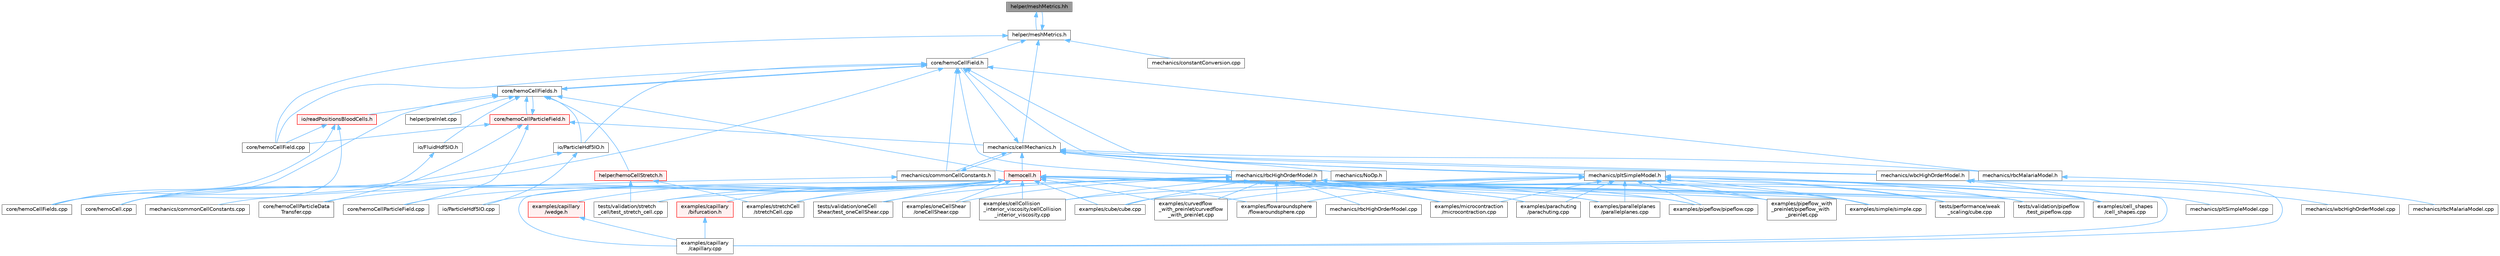 digraph "helper/meshMetrics.hh"
{
 // LATEX_PDF_SIZE
  bgcolor="transparent";
  edge [fontname=Helvetica,fontsize=10,labelfontname=Helvetica,labelfontsize=10];
  node [fontname=Helvetica,fontsize=10,shape=box,height=0.2,width=0.4];
  Node1 [id="Node000001",label="helper/meshMetrics.hh",height=0.2,width=0.4,color="gray40", fillcolor="grey60", style="filled", fontcolor="black",tooltip=" "];
  Node1 -> Node2 [id="edge1_Node000001_Node000002",dir="back",color="steelblue1",style="solid",tooltip=" "];
  Node2 [id="Node000002",label="helper/meshMetrics.h",height=0.2,width=0.4,color="grey40", fillcolor="white", style="filled",URL="$meshMetrics_8h.html",tooltip=" "];
  Node2 -> Node3 [id="edge2_Node000002_Node000003",dir="back",color="steelblue1",style="solid",tooltip=" "];
  Node3 [id="Node000003",label="core/hemoCellField.cpp",height=0.2,width=0.4,color="grey40", fillcolor="white", style="filled",URL="$hemoCellField_8cpp.html",tooltip=" "];
  Node2 -> Node4 [id="edge3_Node000002_Node000004",dir="back",color="steelblue1",style="solid",tooltip=" "];
  Node4 [id="Node000004",label="core/hemoCellField.h",height=0.2,width=0.4,color="grey40", fillcolor="white", style="filled",URL="$hemoCellField_8h.html",tooltip=" "];
  Node4 -> Node5 [id="edge4_Node000004_Node000005",dir="back",color="steelblue1",style="solid",tooltip=" "];
  Node5 [id="Node000005",label="core/hemoCell.cpp",height=0.2,width=0.4,color="grey40", fillcolor="white", style="filled",URL="$hemoCell_8cpp.html",tooltip=" "];
  Node4 -> Node3 [id="edge5_Node000004_Node000003",dir="back",color="steelblue1",style="solid",tooltip=" "];
  Node4 -> Node6 [id="edge6_Node000004_Node000006",dir="back",color="steelblue1",style="solid",tooltip=" "];
  Node6 [id="Node000006",label="core/hemoCellFields.h",height=0.2,width=0.4,color="grey40", fillcolor="white", style="filled",URL="$hemoCellFields_8h.html",tooltip=" "];
  Node6 -> Node4 [id="edge7_Node000006_Node000004",dir="back",color="steelblue1",style="solid",tooltip=" "];
  Node6 -> Node7 [id="edge8_Node000006_Node000007",dir="back",color="steelblue1",style="solid",tooltip=" "];
  Node7 [id="Node000007",label="core/hemoCellFields.cpp",height=0.2,width=0.4,color="grey40", fillcolor="white", style="filled",URL="$hemoCellFields_8cpp.html",tooltip=" "];
  Node6 -> Node8 [id="edge9_Node000006_Node000008",dir="back",color="steelblue1",style="solid",tooltip=" "];
  Node8 [id="Node000008",label="core/hemoCellParticleField.h",height=0.2,width=0.4,color="red", fillcolor="#FFF0F0", style="filled",URL="$hemoCellParticleField_8h.html",tooltip=" "];
  Node8 -> Node3 [id="edge10_Node000008_Node000003",dir="back",color="steelblue1",style="solid",tooltip=" "];
  Node8 -> Node6 [id="edge11_Node000008_Node000006",dir="back",color="steelblue1",style="solid",tooltip=" "];
  Node8 -> Node9 [id="edge12_Node000008_Node000009",dir="back",color="steelblue1",style="solid",tooltip=" "];
  Node9 [id="Node000009",label="core/hemoCellParticleData\lTransfer.cpp",height=0.2,width=0.4,color="grey40", fillcolor="white", style="filled",URL="$hemoCellParticleDataTransfer_8cpp.html",tooltip=" "];
  Node8 -> Node11 [id="edge13_Node000008_Node000011",dir="back",color="steelblue1",style="solid",tooltip=" "];
  Node11 [id="Node000011",label="core/hemoCellParticleField.cpp",height=0.2,width=0.4,color="grey40", fillcolor="white", style="filled",URL="$hemoCellParticleField_8cpp.html",tooltip=" "];
  Node8 -> Node21 [id="edge14_Node000008_Node000021",dir="back",color="steelblue1",style="solid",tooltip=" "];
  Node21 [id="Node000021",label="mechanics/cellMechanics.h",height=0.2,width=0.4,color="grey40", fillcolor="white", style="filled",URL="$cellMechanics_8h.html",tooltip=" "];
  Node21 -> Node4 [id="edge15_Node000021_Node000004",dir="back",color="steelblue1",style="solid",tooltip=" "];
  Node21 -> Node22 [id="edge16_Node000021_Node000022",dir="back",color="steelblue1",style="solid",tooltip=" "];
  Node22 [id="Node000022",label="hemocell.h",height=0.2,width=0.4,color="red", fillcolor="#FFF0F0", style="filled",URL="$hemocell_8h.html",tooltip=" "];
  Node22 -> Node5 [id="edge17_Node000022_Node000005",dir="back",color="steelblue1",style="solid",tooltip=" "];
  Node22 -> Node7 [id="edge18_Node000022_Node000007",dir="back",color="steelblue1",style="solid",tooltip=" "];
  Node22 -> Node9 [id="edge19_Node000022_Node000009",dir="back",color="steelblue1",style="solid",tooltip=" "];
  Node22 -> Node11 [id="edge20_Node000022_Node000011",dir="back",color="steelblue1",style="solid",tooltip=" "];
  Node22 -> Node23 [id="edge21_Node000022_Node000023",dir="back",color="steelblue1",style="solid",tooltip=" "];
  Node23 [id="Node000023",label="examples/capillary\l/bifurcation.h",height=0.2,width=0.4,color="red", fillcolor="#FFF0F0", style="filled",URL="$bifurcation_8h.html",tooltip=" "];
  Node23 -> Node25 [id="edge22_Node000023_Node000025",dir="back",color="steelblue1",style="solid",tooltip=" "];
  Node25 [id="Node000025",label="examples/capillary\l/capillary.cpp",height=0.2,width=0.4,color="grey40", fillcolor="white", style="filled",URL="$capillary_8cpp.html",tooltip=" "];
  Node22 -> Node25 [id="edge23_Node000022_Node000025",dir="back",color="steelblue1",style="solid",tooltip=" "];
  Node22 -> Node26 [id="edge24_Node000022_Node000026",dir="back",color="steelblue1",style="solid",tooltip=" "];
  Node26 [id="Node000026",label="examples/capillary\l/wedge.h",height=0.2,width=0.4,color="red", fillcolor="#FFF0F0", style="filled",URL="$wedge_8h.html",tooltip=" "];
  Node26 -> Node25 [id="edge25_Node000026_Node000025",dir="back",color="steelblue1",style="solid",tooltip=" "];
  Node22 -> Node28 [id="edge26_Node000022_Node000028",dir="back",color="steelblue1",style="solid",tooltip=" "];
  Node28 [id="Node000028",label="examples/cellCollision\l_interior_viscosity/cellCollision\l_interior_viscosity.cpp",height=0.2,width=0.4,color="grey40", fillcolor="white", style="filled",URL="$cellCollision__interior__viscosity_8cpp.html",tooltip=" "];
  Node22 -> Node29 [id="edge27_Node000022_Node000029",dir="back",color="steelblue1",style="solid",tooltip=" "];
  Node29 [id="Node000029",label="examples/cell_shapes\l/cell_shapes.cpp",height=0.2,width=0.4,color="grey40", fillcolor="white", style="filled",URL="$cell__shapes_8cpp.html",tooltip=" "];
  Node22 -> Node30 [id="edge28_Node000022_Node000030",dir="back",color="steelblue1",style="solid",tooltip=" "];
  Node30 [id="Node000030",label="examples/cube/cube.cpp",height=0.2,width=0.4,color="grey40", fillcolor="white", style="filled",URL="$examples_2cube_2cube_8cpp.html",tooltip=" "];
  Node22 -> Node31 [id="edge29_Node000022_Node000031",dir="back",color="steelblue1",style="solid",tooltip=" "];
  Node31 [id="Node000031",label="examples/curvedflow\l_with_preinlet/curvedflow\l_with_preinlet.cpp",height=0.2,width=0.4,color="grey40", fillcolor="white", style="filled",URL="$curvedflow__with__preinlet_8cpp.html",tooltip=" "];
  Node22 -> Node32 [id="edge30_Node000022_Node000032",dir="back",color="steelblue1",style="solid",tooltip=" "];
  Node32 [id="Node000032",label="examples/flowaroundsphere\l/flowaroundsphere.cpp",height=0.2,width=0.4,color="grey40", fillcolor="white", style="filled",URL="$flowaroundsphere_8cpp.html",tooltip=" "];
  Node22 -> Node33 [id="edge31_Node000022_Node000033",dir="back",color="steelblue1",style="solid",tooltip=" "];
  Node33 [id="Node000033",label="examples/microcontraction\l/microcontraction.cpp",height=0.2,width=0.4,color="grey40", fillcolor="white", style="filled",URL="$microcontraction_8cpp.html",tooltip=" "];
  Node22 -> Node34 [id="edge32_Node000022_Node000034",dir="back",color="steelblue1",style="solid",tooltip=" "];
  Node34 [id="Node000034",label="examples/oneCellShear\l/oneCellShear.cpp",height=0.2,width=0.4,color="grey40", fillcolor="white", style="filled",URL="$oneCellShear_8cpp.html",tooltip=" "];
  Node22 -> Node35 [id="edge33_Node000022_Node000035",dir="back",color="steelblue1",style="solid",tooltip=" "];
  Node35 [id="Node000035",label="examples/parachuting\l/parachuting.cpp",height=0.2,width=0.4,color="grey40", fillcolor="white", style="filled",URL="$parachuting_8cpp.html",tooltip=" "];
  Node22 -> Node36 [id="edge34_Node000022_Node000036",dir="back",color="steelblue1",style="solid",tooltip=" "];
  Node36 [id="Node000036",label="examples/parallelplanes\l/parallelplanes.cpp",height=0.2,width=0.4,color="grey40", fillcolor="white", style="filled",URL="$parallelplanes_8cpp.html",tooltip=" "];
  Node22 -> Node37 [id="edge35_Node000022_Node000037",dir="back",color="steelblue1",style="solid",tooltip=" "];
  Node37 [id="Node000037",label="examples/pipeflow/pipeflow.cpp",height=0.2,width=0.4,color="grey40", fillcolor="white", style="filled",URL="$pipeflow_8cpp.html",tooltip=" "];
  Node22 -> Node38 [id="edge36_Node000022_Node000038",dir="back",color="steelblue1",style="solid",tooltip=" "];
  Node38 [id="Node000038",label="examples/pipeflow_with\l_preinlet/pipeflow_with\l_preinlet.cpp",height=0.2,width=0.4,color="grey40", fillcolor="white", style="filled",URL="$pipeflow__with__preinlet_8cpp.html",tooltip=" "];
  Node22 -> Node39 [id="edge37_Node000022_Node000039",dir="back",color="steelblue1",style="solid",tooltip=" "];
  Node39 [id="Node000039",label="examples/simple/simple.cpp",height=0.2,width=0.4,color="grey40", fillcolor="white", style="filled",URL="$simple_8cpp.html",tooltip=" "];
  Node22 -> Node40 [id="edge38_Node000022_Node000040",dir="back",color="steelblue1",style="solid",tooltip=" "];
  Node40 [id="Node000040",label="examples/stretchCell\l/stretchCell.cpp",height=0.2,width=0.4,color="grey40", fillcolor="white", style="filled",URL="$stretchCell_8cpp.html",tooltip=" "];
  Node22 -> Node56 [id="edge39_Node000022_Node000056",dir="back",color="steelblue1",style="solid",tooltip=" "];
  Node56 [id="Node000056",label="io/ParticleHdf5IO.cpp",height=0.2,width=0.4,color="grey40", fillcolor="white", style="filled",URL="$ParticleHdf5IO_8cpp.html",tooltip=" "];
  Node22 -> Node43 [id="edge40_Node000022_Node000043",dir="back",color="steelblue1",style="solid",tooltip=" "];
  Node43 [id="Node000043",label="tests/performance/weak\l_scaling/cube.cpp",height=0.2,width=0.4,color="grey40", fillcolor="white", style="filled",URL="$tests_2performance_2weak__scaling_2cube_8cpp.html",tooltip=" "];
  Node22 -> Node44 [id="edge41_Node000022_Node000044",dir="back",color="steelblue1",style="solid",tooltip=" "];
  Node44 [id="Node000044",label="tests/validation/oneCell\lShear/test_oneCellShear.cpp",height=0.2,width=0.4,color="grey40", fillcolor="white", style="filled",URL="$test__oneCellShear_8cpp.html",tooltip=" "];
  Node22 -> Node45 [id="edge42_Node000022_Node000045",dir="back",color="steelblue1",style="solid",tooltip=" "];
  Node45 [id="Node000045",label="tests/validation/pipeflow\l/test_pipeflow.cpp",height=0.2,width=0.4,color="grey40", fillcolor="white", style="filled",URL="$test__pipeflow_8cpp.html",tooltip=" "];
  Node22 -> Node46 [id="edge43_Node000022_Node000046",dir="back",color="steelblue1",style="solid",tooltip=" "];
  Node46 [id="Node000046",label="tests/validation/stretch\l_cell/test_stretch_cell.cpp",height=0.2,width=0.4,color="grey40", fillcolor="white", style="filled",URL="$test__stretch__cell_8cpp.html",tooltip=" "];
  Node21 -> Node58 [id="edge44_Node000021_Node000058",dir="back",color="steelblue1",style="solid",tooltip=" "];
  Node58 [id="Node000058",label="mechanics/NoOp.h",height=0.2,width=0.4,color="grey40", fillcolor="white", style="filled",URL="$NoOp_8h.html",tooltip=" "];
  Node21 -> Node59 [id="edge45_Node000021_Node000059",dir="back",color="steelblue1",style="solid",tooltip=" "];
  Node59 [id="Node000059",label="mechanics/commonCellConstants.h",height=0.2,width=0.4,color="grey40", fillcolor="white", style="filled",URL="$commonCellConstants_8h.html",tooltip=" "];
  Node59 -> Node21 [id="edge46_Node000059_Node000021",dir="back",color="steelblue1",style="solid",tooltip=" "];
  Node59 -> Node60 [id="edge47_Node000059_Node000060",dir="back",color="steelblue1",style="solid",tooltip=" "];
  Node60 [id="Node000060",label="mechanics/commonCellConstants.cpp",height=0.2,width=0.4,color="grey40", fillcolor="white", style="filled",URL="$commonCellConstants_8cpp.html",tooltip=" "];
  Node21 -> Node61 [id="edge48_Node000021_Node000061",dir="back",color="steelblue1",style="solid",tooltip=" "];
  Node61 [id="Node000061",label="mechanics/pltSimpleModel.h",height=0.2,width=0.4,color="grey40", fillcolor="white", style="filled",URL="$pltSimpleModel_8h.html",tooltip=" "];
  Node61 -> Node25 [id="edge49_Node000061_Node000025",dir="back",color="steelblue1",style="solid",tooltip=" "];
  Node61 -> Node28 [id="edge50_Node000061_Node000028",dir="back",color="steelblue1",style="solid",tooltip=" "];
  Node61 -> Node29 [id="edge51_Node000061_Node000029",dir="back",color="steelblue1",style="solid",tooltip=" "];
  Node61 -> Node30 [id="edge52_Node000061_Node000030",dir="back",color="steelblue1",style="solid",tooltip=" "];
  Node61 -> Node31 [id="edge53_Node000061_Node000031",dir="back",color="steelblue1",style="solid",tooltip=" "];
  Node61 -> Node32 [id="edge54_Node000061_Node000032",dir="back",color="steelblue1",style="solid",tooltip=" "];
  Node61 -> Node33 [id="edge55_Node000061_Node000033",dir="back",color="steelblue1",style="solid",tooltip=" "];
  Node61 -> Node35 [id="edge56_Node000061_Node000035",dir="back",color="steelblue1",style="solid",tooltip=" "];
  Node61 -> Node36 [id="edge57_Node000061_Node000036",dir="back",color="steelblue1",style="solid",tooltip=" "];
  Node61 -> Node37 [id="edge58_Node000061_Node000037",dir="back",color="steelblue1",style="solid",tooltip=" "];
  Node61 -> Node38 [id="edge59_Node000061_Node000038",dir="back",color="steelblue1",style="solid",tooltip=" "];
  Node61 -> Node39 [id="edge60_Node000061_Node000039",dir="back",color="steelblue1",style="solid",tooltip=" "];
  Node61 -> Node14 [id="edge61_Node000061_Node000014",dir="back",color="steelblue1",style="solid",tooltip=" "];
  Node14 [id="Node000014",label="mechanics/pltSimpleModel.cpp",height=0.2,width=0.4,color="grey40", fillcolor="white", style="filled",URL="$pltSimpleModel_8cpp.html",tooltip=" "];
  Node61 -> Node43 [id="edge62_Node000061_Node000043",dir="back",color="steelblue1",style="solid",tooltip=" "];
  Node61 -> Node45 [id="edge63_Node000061_Node000045",dir="back",color="steelblue1",style="solid",tooltip=" "];
  Node21 -> Node62 [id="edge64_Node000021_Node000062",dir="back",color="steelblue1",style="solid",tooltip=" "];
  Node62 [id="Node000062",label="mechanics/rbcHighOrderModel.h",height=0.2,width=0.4,color="grey40", fillcolor="white", style="filled",URL="$rbcHighOrderModel_8h.html",tooltip=" "];
  Node62 -> Node28 [id="edge65_Node000062_Node000028",dir="back",color="steelblue1",style="solid",tooltip=" "];
  Node62 -> Node29 [id="edge66_Node000062_Node000029",dir="back",color="steelblue1",style="solid",tooltip=" "];
  Node62 -> Node30 [id="edge67_Node000062_Node000030",dir="back",color="steelblue1",style="solid",tooltip=" "];
  Node62 -> Node31 [id="edge68_Node000062_Node000031",dir="back",color="steelblue1",style="solid",tooltip=" "];
  Node62 -> Node32 [id="edge69_Node000062_Node000032",dir="back",color="steelblue1",style="solid",tooltip=" "];
  Node62 -> Node33 [id="edge70_Node000062_Node000033",dir="back",color="steelblue1",style="solid",tooltip=" "];
  Node62 -> Node34 [id="edge71_Node000062_Node000034",dir="back",color="steelblue1",style="solid",tooltip=" "];
  Node62 -> Node35 [id="edge72_Node000062_Node000035",dir="back",color="steelblue1",style="solid",tooltip=" "];
  Node62 -> Node36 [id="edge73_Node000062_Node000036",dir="back",color="steelblue1",style="solid",tooltip=" "];
  Node62 -> Node37 [id="edge74_Node000062_Node000037",dir="back",color="steelblue1",style="solid",tooltip=" "];
  Node62 -> Node38 [id="edge75_Node000062_Node000038",dir="back",color="steelblue1",style="solid",tooltip=" "];
  Node62 -> Node39 [id="edge76_Node000062_Node000039",dir="back",color="steelblue1",style="solid",tooltip=" "];
  Node62 -> Node40 [id="edge77_Node000062_Node000040",dir="back",color="steelblue1",style="solid",tooltip=" "];
  Node62 -> Node63 [id="edge78_Node000062_Node000063",dir="back",color="steelblue1",style="solid",tooltip=" "];
  Node63 [id="Node000063",label="mechanics/rbcHighOrderModel.cpp",height=0.2,width=0.4,color="grey40", fillcolor="white", style="filled",URL="$rbcHighOrderModel_8cpp.html",tooltip=" "];
  Node62 -> Node43 [id="edge79_Node000062_Node000043",dir="back",color="steelblue1",style="solid",tooltip=" "];
  Node62 -> Node44 [id="edge80_Node000062_Node000044",dir="back",color="steelblue1",style="solid",tooltip=" "];
  Node62 -> Node45 [id="edge81_Node000062_Node000045",dir="back",color="steelblue1",style="solid",tooltip=" "];
  Node62 -> Node46 [id="edge82_Node000062_Node000046",dir="back",color="steelblue1",style="solid",tooltip=" "];
  Node21 -> Node64 [id="edge83_Node000021_Node000064",dir="back",color="steelblue1",style="solid",tooltip=" "];
  Node64 [id="Node000064",label="mechanics/rbcMalariaModel.h",height=0.2,width=0.4,color="grey40", fillcolor="white", style="filled",URL="$rbcMalariaModel_8h.html",tooltip=" "];
  Node64 -> Node65 [id="edge84_Node000064_Node000065",dir="back",color="steelblue1",style="solid",tooltip=" "];
  Node65 [id="Node000065",label="mechanics/rbcMalariaModel.cpp",height=0.2,width=0.4,color="grey40", fillcolor="white", style="filled",URL="$rbcMalariaModel_8cpp.html",tooltip=" "];
  Node21 -> Node66 [id="edge85_Node000021_Node000066",dir="back",color="steelblue1",style="solid",tooltip=" "];
  Node66 [id="Node000066",label="mechanics/wbcHighOrderModel.h",height=0.2,width=0.4,color="grey40", fillcolor="white", style="filled",URL="$wbcHighOrderModel_8h.html",tooltip=" "];
  Node66 -> Node25 [id="edge86_Node000066_Node000025",dir="back",color="steelblue1",style="solid",tooltip=" "];
  Node66 -> Node29 [id="edge87_Node000066_Node000029",dir="back",color="steelblue1",style="solid",tooltip=" "];
  Node66 -> Node67 [id="edge88_Node000066_Node000067",dir="back",color="steelblue1",style="solid",tooltip=" "];
  Node67 [id="Node000067",label="mechanics/wbcHighOrderModel.cpp",height=0.2,width=0.4,color="grey40", fillcolor="white", style="filled",URL="$wbcHighOrderModel_8cpp.html",tooltip=" "];
  Node6 -> Node68 [id="edge89_Node000006_Node000068",dir="back",color="steelblue1",style="solid",tooltip=" "];
  Node68 [id="Node000068",label="helper/hemoCellStretch.h",height=0.2,width=0.4,color="red", fillcolor="#FFF0F0", style="filled",URL="$hemoCellStretch_8h.html",tooltip=" "];
  Node68 -> Node40 [id="edge90_Node000068_Node000040",dir="back",color="steelblue1",style="solid",tooltip=" "];
  Node68 -> Node46 [id="edge91_Node000068_Node000046",dir="back",color="steelblue1",style="solid",tooltip=" "];
  Node6 -> Node53 [id="edge92_Node000006_Node000053",dir="back",color="steelblue1",style="solid",tooltip=" "];
  Node53 [id="Node000053",label="helper/preInlet.cpp",height=0.2,width=0.4,color="grey40", fillcolor="white", style="filled",URL="$preInlet_8cpp.html",tooltip=" "];
  Node6 -> Node22 [id="edge93_Node000006_Node000022",dir="back",color="steelblue1",style="solid",tooltip=" "];
  Node6 -> Node70 [id="edge94_Node000006_Node000070",dir="back",color="steelblue1",style="solid",tooltip=" "];
  Node70 [id="Node000070",label="io/FluidHdf5IO.h",height=0.2,width=0.4,color="grey40", fillcolor="white", style="filled",URL="$FluidHdf5IO_8h.html",tooltip=" "];
  Node70 -> Node5 [id="edge95_Node000070_Node000005",dir="back",color="steelblue1",style="solid",tooltip=" "];
  Node6 -> Node71 [id="edge96_Node000006_Node000071",dir="back",color="steelblue1",style="solid",tooltip=" "];
  Node71 [id="Node000071",label="io/ParticleHdf5IO.h",height=0.2,width=0.4,color="grey40", fillcolor="white", style="filled",URL="$ParticleHdf5IO_8h.html",tooltip=" "];
  Node71 -> Node5 [id="edge97_Node000071_Node000005",dir="back",color="steelblue1",style="solid",tooltip=" "];
  Node71 -> Node56 [id="edge98_Node000071_Node000056",dir="back",color="steelblue1",style="solid",tooltip=" "];
  Node6 -> Node72 [id="edge99_Node000006_Node000072",dir="back",color="steelblue1",style="solid",tooltip=" "];
  Node72 [id="Node000072",label="io/readPositionsBloodCells.h",height=0.2,width=0.4,color="red", fillcolor="#FFF0F0", style="filled",URL="$readPositionsBloodCells_8h.html",tooltip=" "];
  Node72 -> Node5 [id="edge100_Node000072_Node000005",dir="back",color="steelblue1",style="solid",tooltip=" "];
  Node72 -> Node3 [id="edge101_Node000072_Node000003",dir="back",color="steelblue1",style="solid",tooltip=" "];
  Node72 -> Node7 [id="edge102_Node000072_Node000007",dir="back",color="steelblue1",style="solid",tooltip=" "];
  Node4 -> Node71 [id="edge103_Node000004_Node000071",dir="back",color="steelblue1",style="solid",tooltip=" "];
  Node4 -> Node59 [id="edge104_Node000004_Node000059",dir="back",color="steelblue1",style="solid",tooltip=" "];
  Node4 -> Node61 [id="edge105_Node000004_Node000061",dir="back",color="steelblue1",style="solid",tooltip=" "];
  Node4 -> Node62 [id="edge106_Node000004_Node000062",dir="back",color="steelblue1",style="solid",tooltip=" "];
  Node4 -> Node64 [id="edge107_Node000004_Node000064",dir="back",color="steelblue1",style="solid",tooltip=" "];
  Node4 -> Node66 [id="edge108_Node000004_Node000066",dir="back",color="steelblue1",style="solid",tooltip=" "];
  Node2 -> Node1 [id="edge109_Node000002_Node000001",dir="back",color="steelblue1",style="solid",tooltip=" "];
  Node2 -> Node21 [id="edge110_Node000002_Node000021",dir="back",color="steelblue1",style="solid",tooltip=" "];
  Node2 -> Node73 [id="edge111_Node000002_Node000073",dir="back",color="steelblue1",style="solid",tooltip=" "];
  Node73 [id="Node000073",label="mechanics/constantConversion.cpp",height=0.2,width=0.4,color="grey40", fillcolor="white", style="filled",URL="$constantConversion_8cpp.html",tooltip=" "];
}
